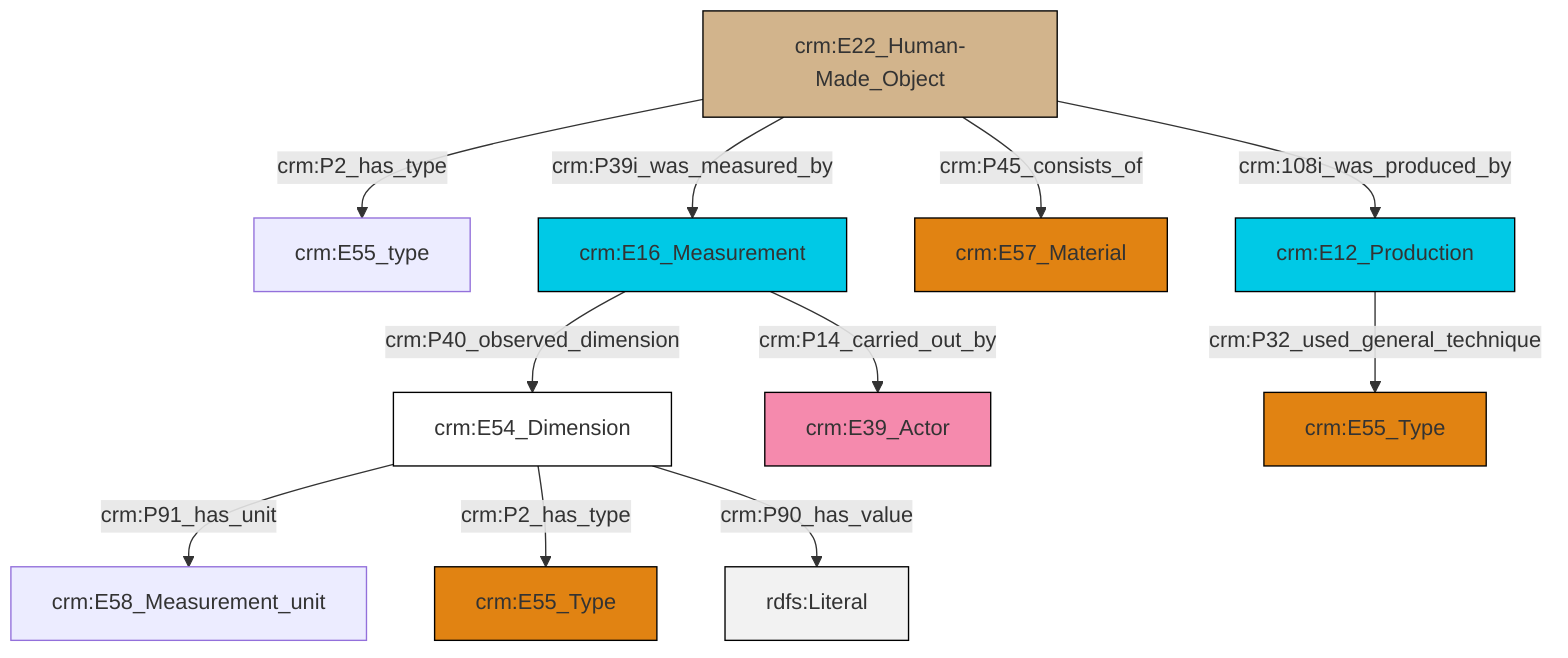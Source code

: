 graph TD
classDef Literal fill:#f2f2f2,stroke:#000000;
classDef CRM_Entity fill:#FFFFFF,stroke:#000000;
classDef Temporal_Entity fill:#00C9E6, stroke:#000000;
classDef Type fill:#E18312, stroke:#000000;
classDef Time-Span fill:#2C9C91, stroke:#000000;
classDef Appellation fill:#FFEB7F, stroke:#000000;
classDef Place fill:#008836, stroke:#000000;
classDef Persistent_Item fill:#B266B2, stroke:#000000;
classDef Conceptual_Object fill:#FFD700, stroke:#000000;
classDef Physical_Thing fill:#D2B48C, stroke:#000000;
classDef Actor fill:#f58aad, stroke:#000000;
classDef PC_Classes fill:#4ce600, stroke:#000000;
classDef Multi fill:#cccccc,stroke:#000000;

0["crm:E22_Human-Made_Object"]:::Physical_Thing -->|crm:P2_has_type| 1["crm:E55_type"]:::Default
2["crm:E54_Dimension"]:::CRM_Entity -->|crm:P91_has_unit| 3["crm:E58_Measurement_unit"]:::Default
6["crm:E16_Measurement"]:::Temporal_Entity -->|crm:P40_observed_dimension| 2["crm:E54_Dimension"]:::CRM_Entity
0["crm:E22_Human-Made_Object"]:::Physical_Thing -->|crm:P39i_was_measured_by| 6["crm:E16_Measurement"]:::Temporal_Entity
7["crm:E12_Production"]:::Temporal_Entity -->|crm:P32_used_general_technique| 4["crm:E55_Type"]:::Type
0["crm:E22_Human-Made_Object"]:::Physical_Thing -->|crm:P45_consists_of| 12["crm:E57_Material"]:::Type
0["crm:E22_Human-Made_Object"]:::Physical_Thing -->|crm:108i_was_produced_by| 7["crm:E12_Production"]:::Temporal_Entity
6["crm:E16_Measurement"]:::Temporal_Entity -->|crm:P14_carried_out_by| 10["crm:E39_Actor"]:::Actor
2["crm:E54_Dimension"]:::CRM_Entity -->|crm:P2_has_type| 15["crm:E55_Type"]:::Type
2["crm:E54_Dimension"]:::CRM_Entity -->|crm:P90_has_value| 16[rdfs:Literal]:::Literal
